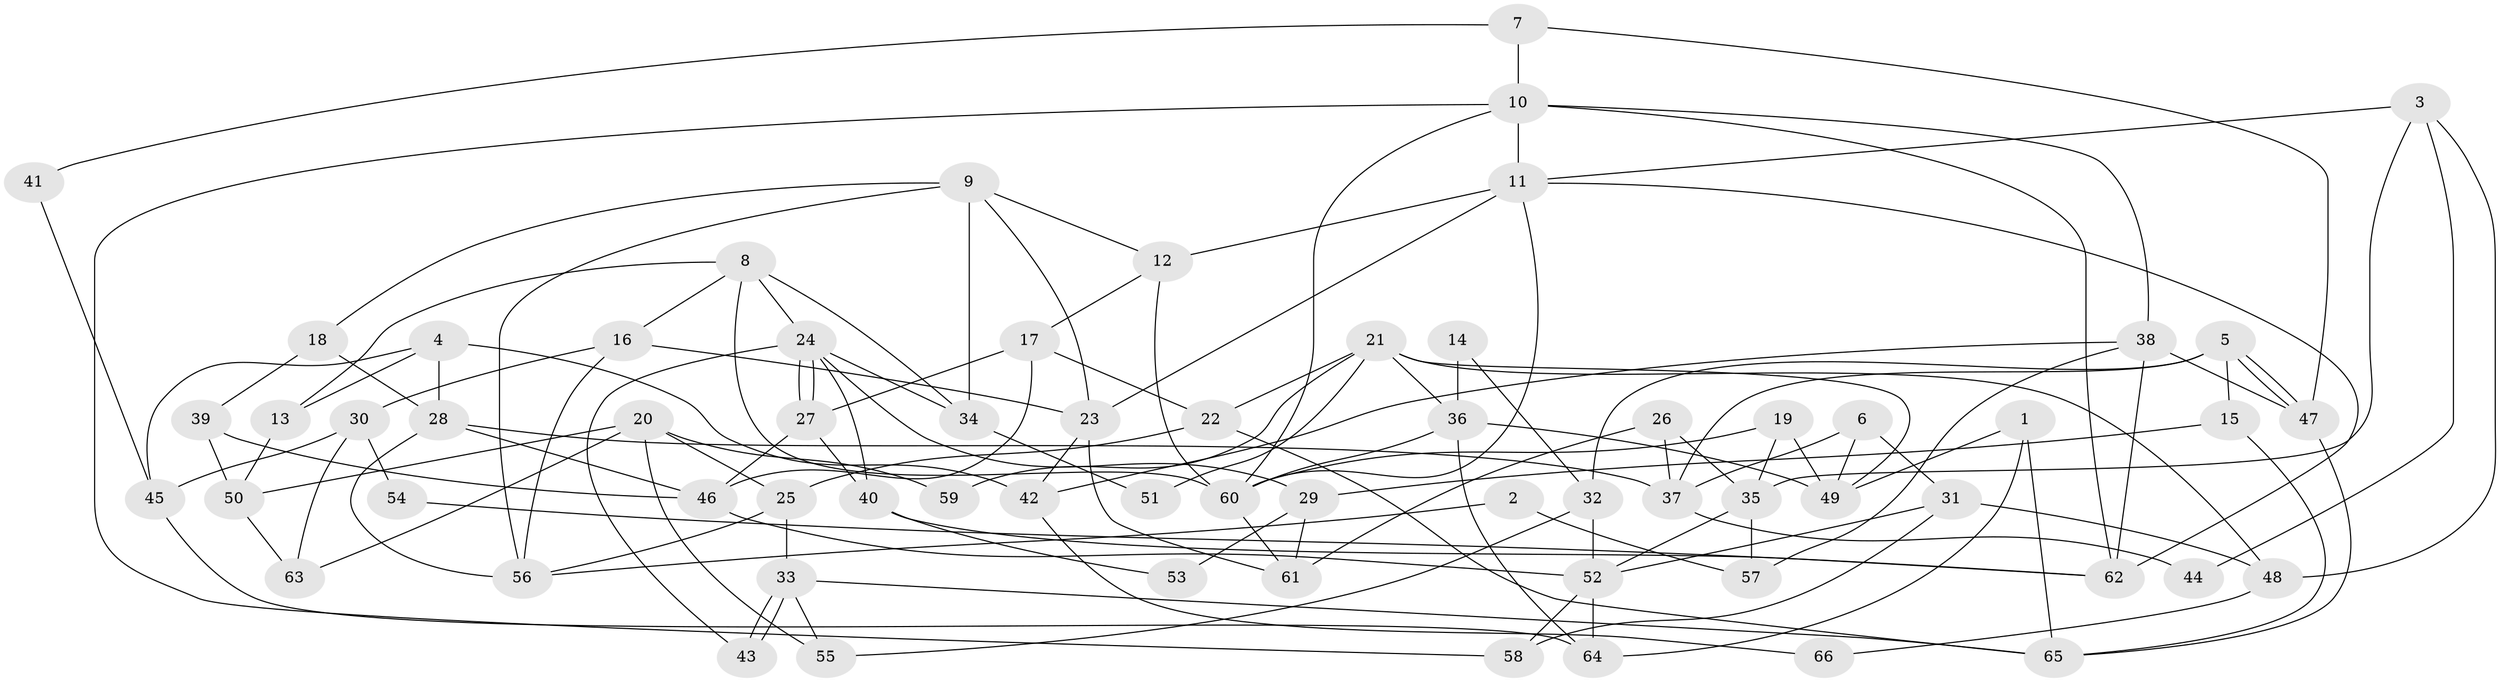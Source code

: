 // coarse degree distribution, {4: 0.11904761904761904, 3: 0.21428571428571427, 7: 0.14285714285714285, 5: 0.09523809523809523, 9: 0.023809523809523808, 6: 0.19047619047619047, 8: 0.07142857142857142, 2: 0.14285714285714285}
// Generated by graph-tools (version 1.1) at 2025/52/02/27/25 19:52:07]
// undirected, 66 vertices, 132 edges
graph export_dot {
graph [start="1"]
  node [color=gray90,style=filled];
  1;
  2;
  3;
  4;
  5;
  6;
  7;
  8;
  9;
  10;
  11;
  12;
  13;
  14;
  15;
  16;
  17;
  18;
  19;
  20;
  21;
  22;
  23;
  24;
  25;
  26;
  27;
  28;
  29;
  30;
  31;
  32;
  33;
  34;
  35;
  36;
  37;
  38;
  39;
  40;
  41;
  42;
  43;
  44;
  45;
  46;
  47;
  48;
  49;
  50;
  51;
  52;
  53;
  54;
  55;
  56;
  57;
  58;
  59;
  60;
  61;
  62;
  63;
  64;
  65;
  66;
  1 -- 49;
  1 -- 65;
  1 -- 64;
  2 -- 56;
  2 -- 57;
  3 -- 11;
  3 -- 35;
  3 -- 44;
  3 -- 48;
  4 -- 42;
  4 -- 45;
  4 -- 13;
  4 -- 28;
  5 -- 47;
  5 -- 47;
  5 -- 15;
  5 -- 32;
  5 -- 37;
  6 -- 49;
  6 -- 37;
  6 -- 31;
  7 -- 10;
  7 -- 47;
  7 -- 41;
  8 -- 24;
  8 -- 16;
  8 -- 13;
  8 -- 34;
  8 -- 60;
  9 -- 34;
  9 -- 18;
  9 -- 12;
  9 -- 23;
  9 -- 56;
  10 -- 60;
  10 -- 11;
  10 -- 38;
  10 -- 58;
  10 -- 62;
  11 -- 23;
  11 -- 12;
  11 -- 60;
  11 -- 62;
  12 -- 60;
  12 -- 17;
  13 -- 50;
  14 -- 32;
  14 -- 36;
  15 -- 29;
  15 -- 65;
  16 -- 56;
  16 -- 23;
  16 -- 30;
  17 -- 22;
  17 -- 27;
  17 -- 46;
  18 -- 39;
  18 -- 28;
  19 -- 60;
  19 -- 49;
  19 -- 35;
  20 -- 25;
  20 -- 55;
  20 -- 50;
  20 -- 59;
  20 -- 63;
  21 -- 36;
  21 -- 48;
  21 -- 22;
  21 -- 49;
  21 -- 51;
  21 -- 59;
  22 -- 25;
  22 -- 65;
  23 -- 61;
  23 -- 42;
  24 -- 27;
  24 -- 27;
  24 -- 40;
  24 -- 29;
  24 -- 34;
  24 -- 43;
  25 -- 33;
  25 -- 56;
  26 -- 37;
  26 -- 35;
  26 -- 61;
  27 -- 40;
  27 -- 46;
  28 -- 46;
  28 -- 37;
  28 -- 56;
  29 -- 61;
  29 -- 53;
  30 -- 63;
  30 -- 45;
  30 -- 54;
  31 -- 58;
  31 -- 48;
  31 -- 52;
  32 -- 52;
  32 -- 55;
  33 -- 65;
  33 -- 43;
  33 -- 43;
  33 -- 55;
  34 -- 51;
  35 -- 52;
  35 -- 57;
  36 -- 64;
  36 -- 60;
  36 -- 49;
  37 -- 44;
  38 -- 62;
  38 -- 42;
  38 -- 47;
  38 -- 57;
  39 -- 50;
  39 -- 46;
  40 -- 62;
  40 -- 53;
  41 -- 45;
  42 -- 66;
  45 -- 64;
  46 -- 52;
  47 -- 65;
  48 -- 66;
  50 -- 63;
  52 -- 58;
  52 -- 64;
  54 -- 62;
  60 -- 61;
}
